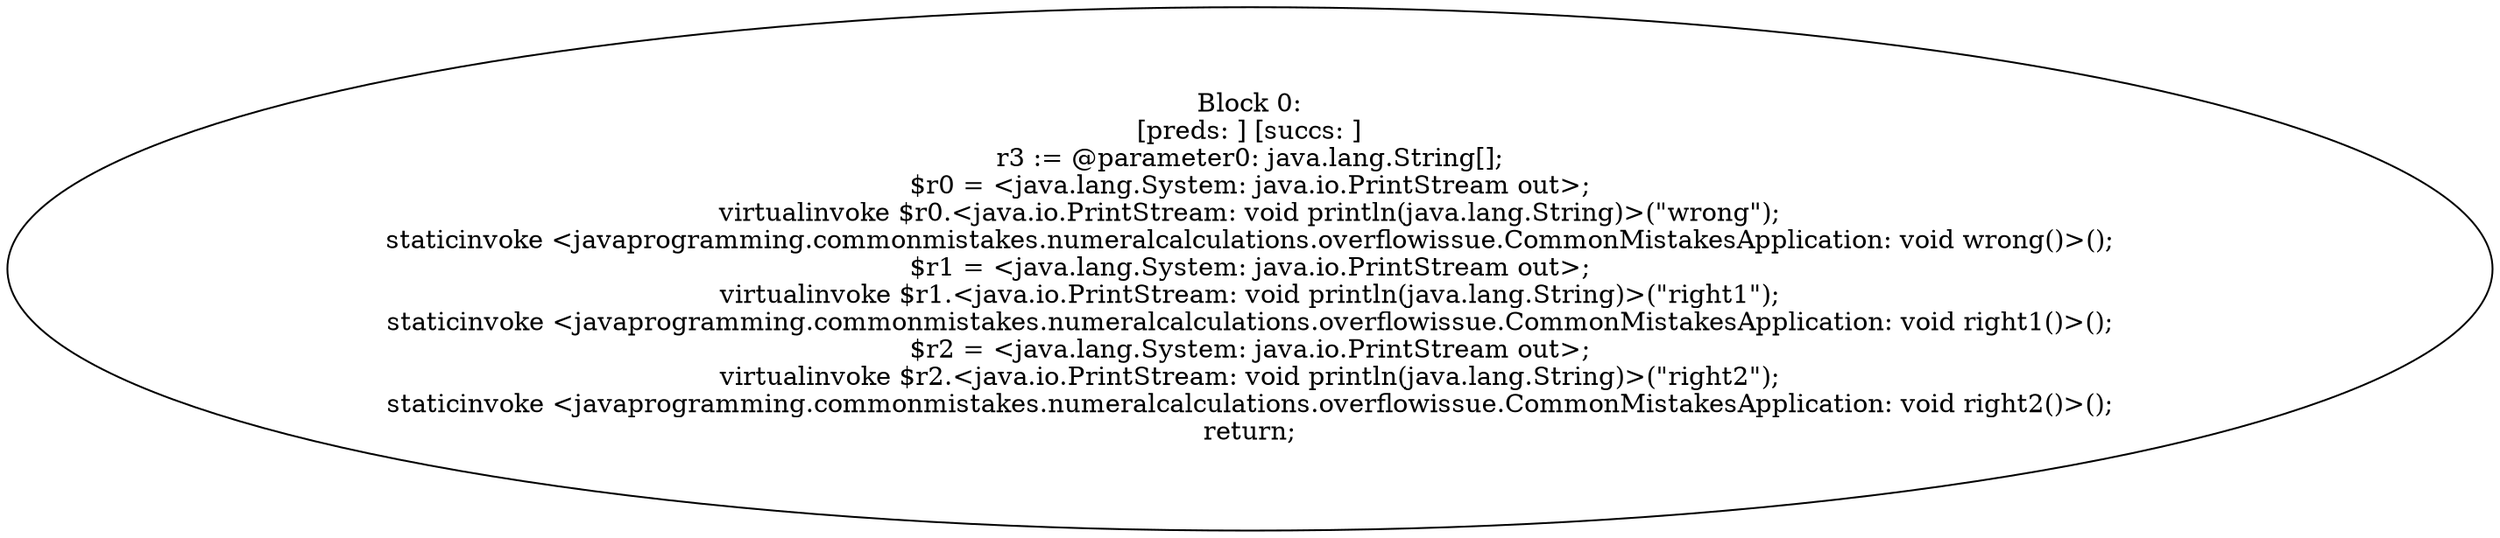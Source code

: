 digraph "unitGraph" {
    "Block 0:
[preds: ] [succs: ]
r3 := @parameter0: java.lang.String[];
$r0 = <java.lang.System: java.io.PrintStream out>;
virtualinvoke $r0.<java.io.PrintStream: void println(java.lang.String)>(\"wrong\");
staticinvoke <javaprogramming.commonmistakes.numeralcalculations.overflowissue.CommonMistakesApplication: void wrong()>();
$r1 = <java.lang.System: java.io.PrintStream out>;
virtualinvoke $r1.<java.io.PrintStream: void println(java.lang.String)>(\"right1\");
staticinvoke <javaprogramming.commonmistakes.numeralcalculations.overflowissue.CommonMistakesApplication: void right1()>();
$r2 = <java.lang.System: java.io.PrintStream out>;
virtualinvoke $r2.<java.io.PrintStream: void println(java.lang.String)>(\"right2\");
staticinvoke <javaprogramming.commonmistakes.numeralcalculations.overflowissue.CommonMistakesApplication: void right2()>();
return;
"
}

